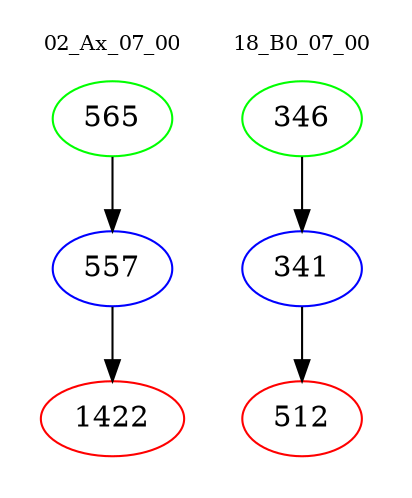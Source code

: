 digraph{
subgraph cluster_0 {
color = white
label = "02_Ax_07_00";
fontsize=10;
T0_565 [label="565", color="green"]
T0_565 -> T0_557 [color="black"]
T0_557 [label="557", color="blue"]
T0_557 -> T0_1422 [color="black"]
T0_1422 [label="1422", color="red"]
}
subgraph cluster_1 {
color = white
label = "18_B0_07_00";
fontsize=10;
T1_346 [label="346", color="green"]
T1_346 -> T1_341 [color="black"]
T1_341 [label="341", color="blue"]
T1_341 -> T1_512 [color="black"]
T1_512 [label="512", color="red"]
}
}
